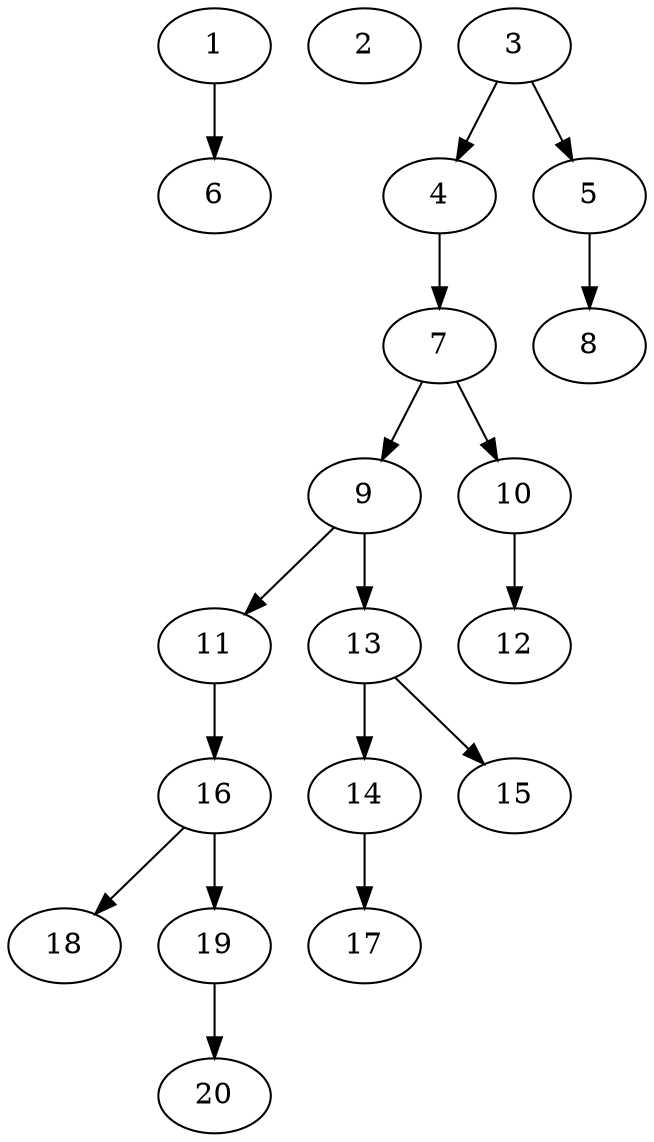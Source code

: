 // DAG (tier=1-easy, mode=compute, n=20, ccr=0.284, fat=0.455, density=0.287, regular=0.630, jump=0.054, mindata=262144, maxdata=2097152)
// DAG automatically generated by daggen at Sun Aug 24 16:33:32 2025
// /home/ermia/Project/Environments/daggen/bin/daggen --dot --ccr 0.284 --fat 0.455 --regular 0.630 --density 0.287 --jump 0.054 --mindata 262144 --maxdata 2097152 -n 20 
digraph G {
  1 [size="429091800245302", alpha="0.10", expect_size="214545900122651"]
  1 -> 6 [size ="15424435519488"]
  2 [size="147999426570864", alpha="0.14", expect_size="73999713285432"]
  3 [size="39564500327440496", alpha="0.04", expect_size="19782250163720248"]
  3 -> 4 [size ="17637048320000"]
  3 -> 5 [size ="17637048320000"]
  4 [size="2888310294652836", alpha="0.10", expect_size="1444155147326418"]
  4 -> 7 [size ="2979767779328"]
  5 [size="43456673217807648", alpha="0.19", expect_size="21728336608903824"]
  5 -> 8 [size ="28307936509952"]
  6 [size="10015145850055954", alpha="0.06", expect_size="5007572925027977"]
  7 [size="1598163903436618", alpha="0.17", expect_size="799081951718309"]
  7 -> 9 [size ="34534565347328"]
  7 -> 10 [size ="34534565347328"]
  8 [size="188139668797388", alpha="0.01", expect_size="94069834398694"]
  9 [size="2624234598854295552", alpha="0.15", expect_size="1312117299427147776"]
  9 -> 11 [size ="15220365852672"]
  9 -> 13 [size ="15220365852672"]
  10 [size="63634456857392920", alpha="0.11", expect_size="31817228428696460"]
  10 -> 12 [size ="27725389627392"]
  11 [size="7242493685301376", alpha="0.17", expect_size="3621246842650688"]
  11 -> 16 [size ="18003840204800"]
  12 [size="5921107936140029", alpha="0.04", expect_size="2960553968070014"]
  13 [size="5164368182512713728", alpha="0.04", expect_size="2582184091256356864"]
  13 -> 14 [size ="23902029873152"]
  13 -> 15 [size ="23902029873152"]
  14 [size="38587059929088000", alpha="0.01", expect_size="19293529964544000"]
  14 -> 17 [size ="913519411200"]
  15 [size="555307984575360", alpha="0.18", expect_size="277653992287680"]
  16 [size="1343130910197450", alpha="0.14", expect_size="671565455098725"]
  16 -> 18 [size ="1362385436672"]
  16 -> 19 [size ="1362385436672"]
  17 [size="4578126801151948", alpha="0.02", expect_size="2289063400575974"]
  18 [size="335781890667063", alpha="0.20", expect_size="167890945333531"]
  19 [size="39395757301385424", alpha="0.06", expect_size="19697878650692712"]
  19 -> 20 [size ="31995904131072"]
  20 [size="3280213466597556224", alpha="0.09", expect_size="1640106733298778112"]
}